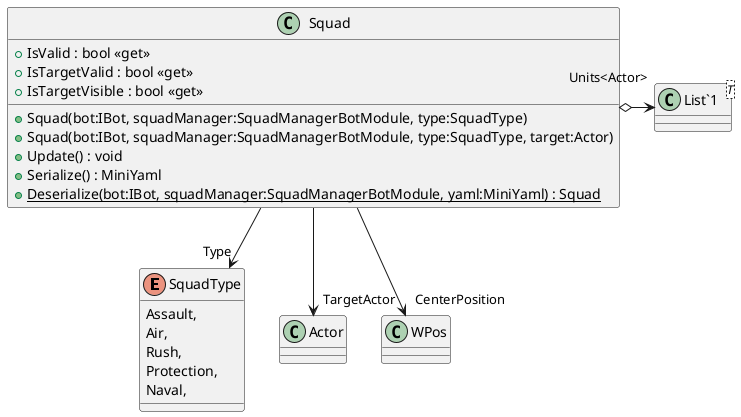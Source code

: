 @startuml
enum SquadType {
    Assault,
    Air,
    Rush,
    Protection,
    Naval,
}
class Squad {
    + Squad(bot:IBot, squadManager:SquadManagerBotModule, type:SquadType)
    + Squad(bot:IBot, squadManager:SquadManagerBotModule, type:SquadType, target:Actor)
    + Update() : void
    + IsValid : bool <<get>>
    + IsTargetValid : bool <<get>>
    + IsTargetVisible : bool <<get>>
    + Serialize() : MiniYaml
    + {static} Deserialize(bot:IBot, squadManager:SquadManagerBotModule, yaml:MiniYaml) : Squad
}
class "List`1"<T> {
}
Squad o-> "Units<Actor>" "List`1"
Squad --> "Type" SquadType
Squad --> "TargetActor" Actor
Squad --> "CenterPosition" WPos
@enduml
